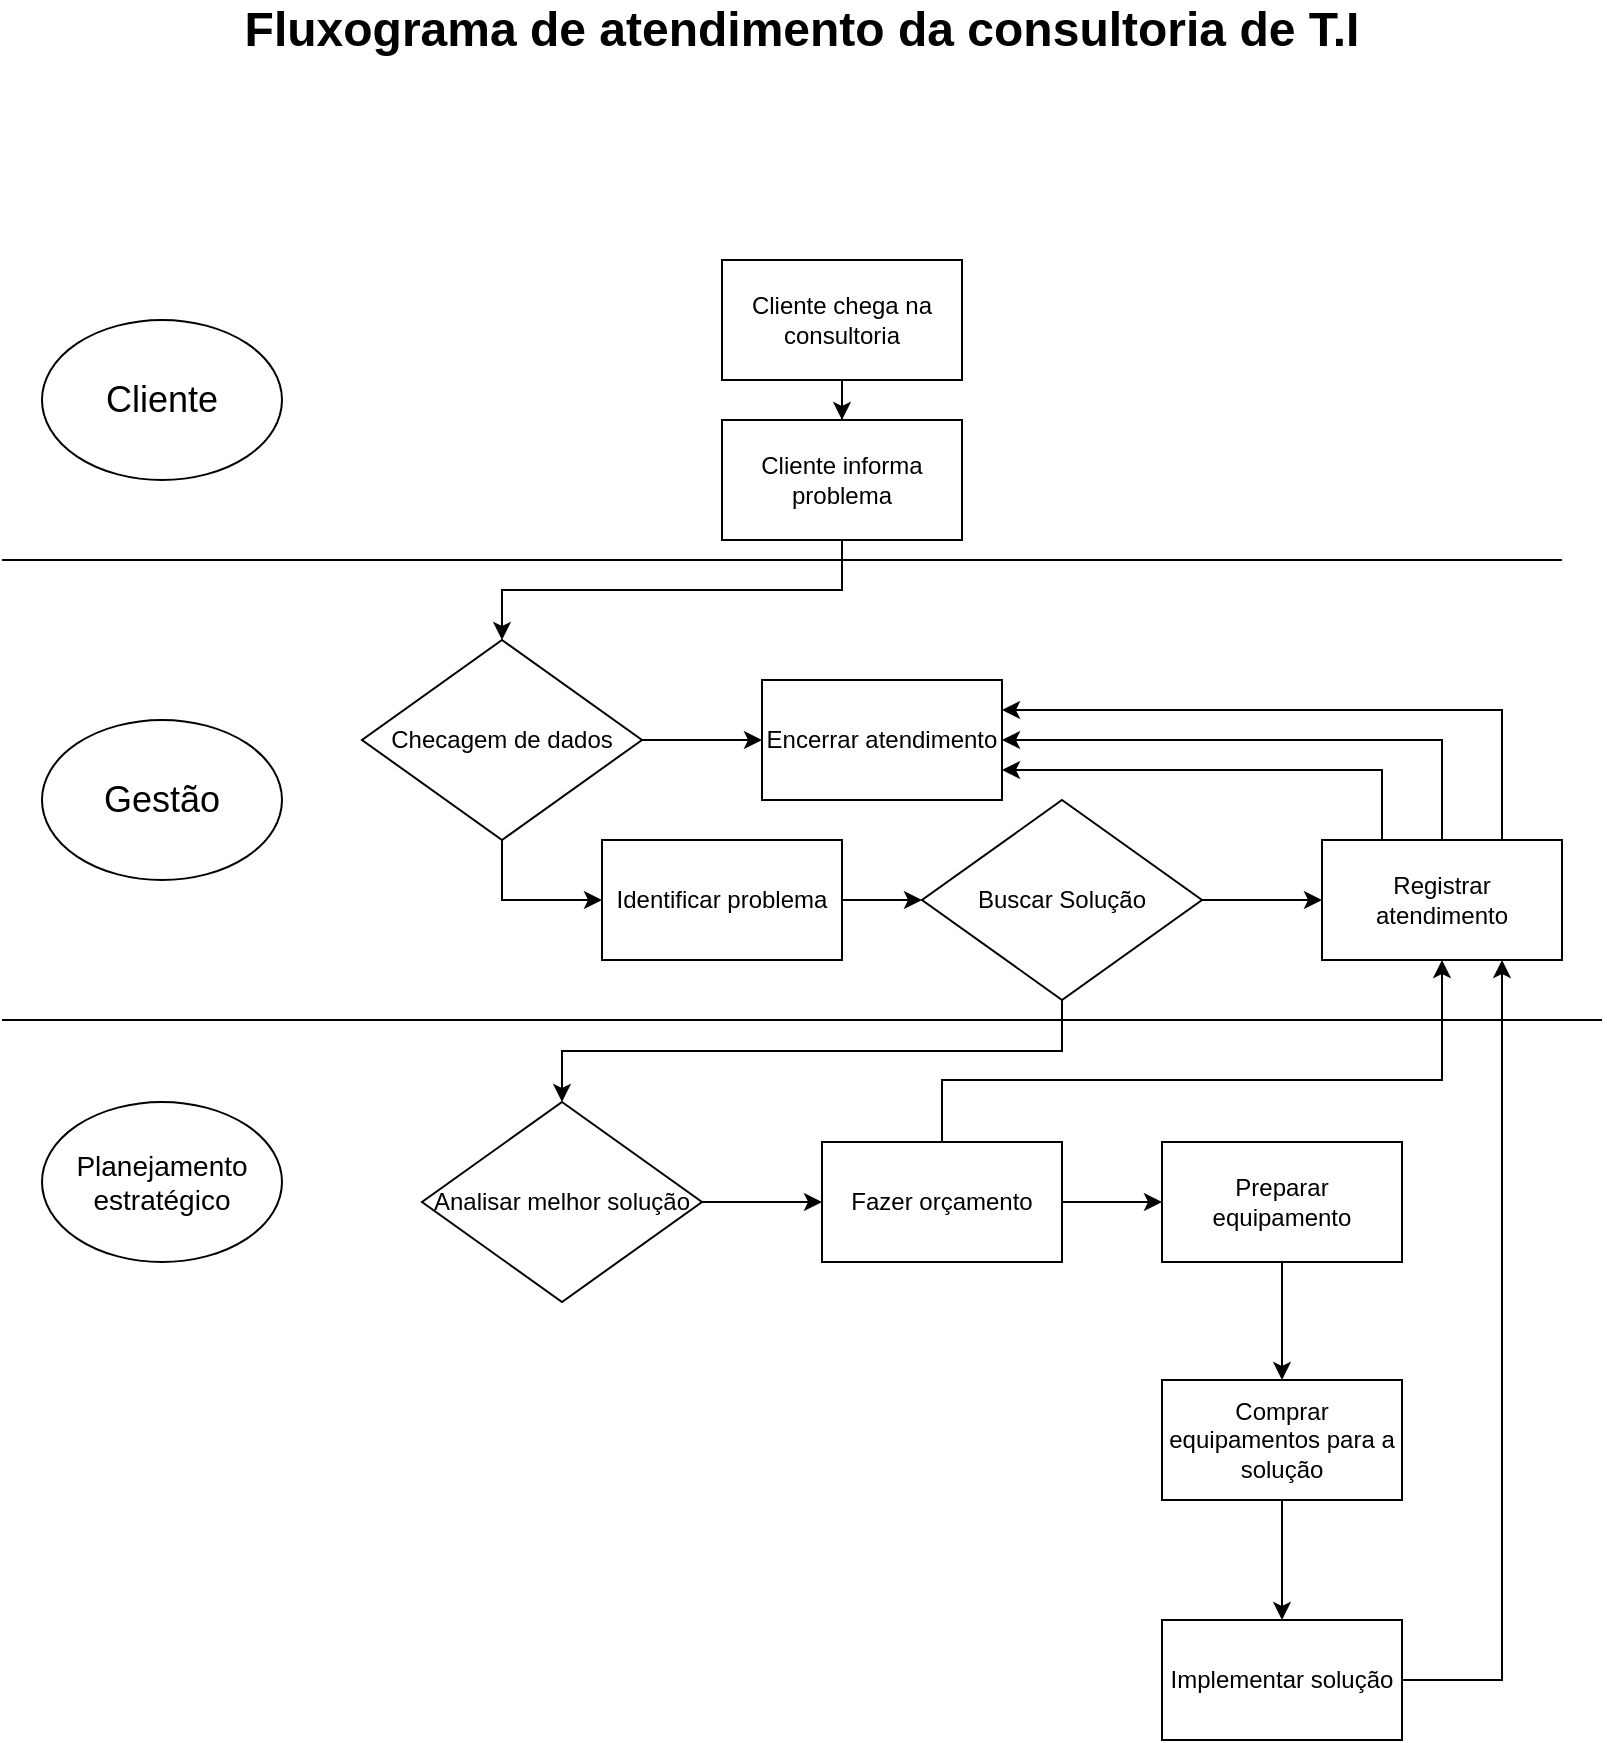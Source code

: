 <mxfile version="26.1.1">
  <diagram name="Página-1" id="AwdVmaXJvkfjlbvvyelJ">
    <mxGraphModel dx="1290" dy="557" grid="1" gridSize="10" guides="1" tooltips="1" connect="1" arrows="1" fold="1" page="1" pageScale="1" pageWidth="827" pageHeight="1169" math="0" shadow="0">
      <root>
        <mxCell id="0" />
        <mxCell id="1" parent="0" />
        <mxCell id="vun-Wb9-s5xzh4HGfUBB-5" value="" style="edgeStyle=orthogonalEdgeStyle;rounded=0;orthogonalLoop=1;jettySize=auto;html=1;" edge="1" parent="1" source="vun-Wb9-s5xzh4HGfUBB-1" target="vun-Wb9-s5xzh4HGfUBB-3">
          <mxGeometry relative="1" as="geometry" />
        </mxCell>
        <mxCell id="vun-Wb9-s5xzh4HGfUBB-1" value="Cliente chega na consultoria" style="rounded=0;whiteSpace=wrap;html=1;" vertex="1" parent="1">
          <mxGeometry x="374" y="200" width="120" height="60" as="geometry" />
        </mxCell>
        <mxCell id="vun-Wb9-s5xzh4HGfUBB-2" value="&lt;font style=&quot;font-size: 18px;&quot;&gt;Cliente&lt;/font&gt;" style="ellipse;whiteSpace=wrap;html=1;" vertex="1" parent="1">
          <mxGeometry x="34" y="230" width="120" height="80" as="geometry" />
        </mxCell>
        <mxCell id="vun-Wb9-s5xzh4HGfUBB-3" value="Cliente informa problema" style="rounded=0;whiteSpace=wrap;html=1;" vertex="1" parent="1">
          <mxGeometry x="374" y="280" width="120" height="60" as="geometry" />
        </mxCell>
        <mxCell id="vun-Wb9-s5xzh4HGfUBB-6" value="" style="endArrow=none;html=1;rounded=0;" edge="1" parent="1">
          <mxGeometry width="50" height="50" relative="1" as="geometry">
            <mxPoint x="14" y="350" as="sourcePoint" />
            <mxPoint x="794" y="350" as="targetPoint" />
          </mxGeometry>
        </mxCell>
        <mxCell id="vun-Wb9-s5xzh4HGfUBB-7" value="&lt;span style=&quot;font-size: 18px;&quot;&gt;Gestão&lt;/span&gt;" style="ellipse;whiteSpace=wrap;html=1;" vertex="1" parent="1">
          <mxGeometry x="34" y="430" width="120" height="80" as="geometry" />
        </mxCell>
        <mxCell id="vun-Wb9-s5xzh4HGfUBB-19" style="edgeStyle=orthogonalEdgeStyle;rounded=0;orthogonalLoop=1;jettySize=auto;html=1;exitX=1;exitY=0.5;exitDx=0;exitDy=0;entryX=0;entryY=0.5;entryDx=0;entryDy=0;" edge="1" parent="1" source="vun-Wb9-s5xzh4HGfUBB-9" target="vun-Wb9-s5xzh4HGfUBB-12">
          <mxGeometry relative="1" as="geometry" />
        </mxCell>
        <mxCell id="vun-Wb9-s5xzh4HGfUBB-9" value="Identificar problema" style="rounded=0;whiteSpace=wrap;html=1;" vertex="1" parent="1">
          <mxGeometry x="314" y="490" width="120" height="60" as="geometry" />
        </mxCell>
        <mxCell id="vun-Wb9-s5xzh4HGfUBB-17" style="edgeStyle=orthogonalEdgeStyle;rounded=0;orthogonalLoop=1;jettySize=auto;html=1;exitX=0.5;exitY=1;exitDx=0;exitDy=0;entryX=0;entryY=0.5;entryDx=0;entryDy=0;" edge="1" parent="1" source="vun-Wb9-s5xzh4HGfUBB-11" target="vun-Wb9-s5xzh4HGfUBB-9">
          <mxGeometry relative="1" as="geometry" />
        </mxCell>
        <mxCell id="vun-Wb9-s5xzh4HGfUBB-18" style="edgeStyle=orthogonalEdgeStyle;rounded=0;orthogonalLoop=1;jettySize=auto;html=1;exitX=1;exitY=0.5;exitDx=0;exitDy=0;entryX=0;entryY=0.5;entryDx=0;entryDy=0;" edge="1" parent="1" source="vun-Wb9-s5xzh4HGfUBB-11" target="vun-Wb9-s5xzh4HGfUBB-14">
          <mxGeometry relative="1" as="geometry" />
        </mxCell>
        <mxCell id="vun-Wb9-s5xzh4HGfUBB-11" value="Checagem de dados" style="rhombus;whiteSpace=wrap;html=1;" vertex="1" parent="1">
          <mxGeometry x="194" y="390" width="140" height="100" as="geometry" />
        </mxCell>
        <mxCell id="vun-Wb9-s5xzh4HGfUBB-20" style="edgeStyle=orthogonalEdgeStyle;rounded=0;orthogonalLoop=1;jettySize=auto;html=1;exitX=1;exitY=0.5;exitDx=0;exitDy=0;entryX=0;entryY=0.5;entryDx=0;entryDy=0;" edge="1" parent="1" source="vun-Wb9-s5xzh4HGfUBB-12" target="vun-Wb9-s5xzh4HGfUBB-13">
          <mxGeometry relative="1" as="geometry" />
        </mxCell>
        <mxCell id="vun-Wb9-s5xzh4HGfUBB-24" style="edgeStyle=orthogonalEdgeStyle;rounded=0;orthogonalLoop=1;jettySize=auto;html=1;exitX=0.5;exitY=1;exitDx=0;exitDy=0;" edge="1" parent="1" source="vun-Wb9-s5xzh4HGfUBB-12" target="vun-Wb9-s5xzh4HGfUBB-22">
          <mxGeometry relative="1" as="geometry" />
        </mxCell>
        <mxCell id="vun-Wb9-s5xzh4HGfUBB-12" value="Buscar Solução" style="rhombus;whiteSpace=wrap;html=1;" vertex="1" parent="1">
          <mxGeometry x="474" y="470" width="140" height="100" as="geometry" />
        </mxCell>
        <mxCell id="vun-Wb9-s5xzh4HGfUBB-21" style="edgeStyle=orthogonalEdgeStyle;rounded=0;orthogonalLoop=1;jettySize=auto;html=1;exitX=0.25;exitY=0;exitDx=0;exitDy=0;entryX=1;entryY=0.75;entryDx=0;entryDy=0;" edge="1" parent="1" source="vun-Wb9-s5xzh4HGfUBB-13" target="vun-Wb9-s5xzh4HGfUBB-14">
          <mxGeometry relative="1" as="geometry" />
        </mxCell>
        <mxCell id="vun-Wb9-s5xzh4HGfUBB-33" style="edgeStyle=orthogonalEdgeStyle;rounded=0;orthogonalLoop=1;jettySize=auto;html=1;exitX=0.75;exitY=0;exitDx=0;exitDy=0;entryX=1;entryY=0.25;entryDx=0;entryDy=0;" edge="1" parent="1" source="vun-Wb9-s5xzh4HGfUBB-13" target="vun-Wb9-s5xzh4HGfUBB-14">
          <mxGeometry relative="1" as="geometry" />
        </mxCell>
        <mxCell id="vun-Wb9-s5xzh4HGfUBB-38" style="edgeStyle=orthogonalEdgeStyle;rounded=0;orthogonalLoop=1;jettySize=auto;html=1;exitX=0.5;exitY=0;exitDx=0;exitDy=0;entryX=1;entryY=0.5;entryDx=0;entryDy=0;" edge="1" parent="1" source="vun-Wb9-s5xzh4HGfUBB-13" target="vun-Wb9-s5xzh4HGfUBB-14">
          <mxGeometry relative="1" as="geometry" />
        </mxCell>
        <mxCell id="vun-Wb9-s5xzh4HGfUBB-13" value="Registrar atendimento" style="rounded=0;whiteSpace=wrap;html=1;" vertex="1" parent="1">
          <mxGeometry x="674" y="490" width="120" height="60" as="geometry" />
        </mxCell>
        <mxCell id="vun-Wb9-s5xzh4HGfUBB-14" value="Encerrar atendimento" style="rounded=0;whiteSpace=wrap;html=1;" vertex="1" parent="1">
          <mxGeometry x="394" y="410" width="120" height="60" as="geometry" />
        </mxCell>
        <mxCell id="vun-Wb9-s5xzh4HGfUBB-15" style="edgeStyle=orthogonalEdgeStyle;rounded=0;orthogonalLoop=1;jettySize=auto;html=1;exitX=0.5;exitY=1;exitDx=0;exitDy=0;entryX=0.5;entryY=0;entryDx=0;entryDy=0;" edge="1" parent="1" source="vun-Wb9-s5xzh4HGfUBB-3" target="vun-Wb9-s5xzh4HGfUBB-11">
          <mxGeometry relative="1" as="geometry" />
        </mxCell>
        <mxCell id="vun-Wb9-s5xzh4HGfUBB-28" style="edgeStyle=orthogonalEdgeStyle;rounded=0;orthogonalLoop=1;jettySize=auto;html=1;exitX=1;exitY=0.5;exitDx=0;exitDy=0;entryX=0;entryY=0.5;entryDx=0;entryDy=0;" edge="1" parent="1" source="vun-Wb9-s5xzh4HGfUBB-22" target="vun-Wb9-s5xzh4HGfUBB-27">
          <mxGeometry relative="1" as="geometry" />
        </mxCell>
        <mxCell id="vun-Wb9-s5xzh4HGfUBB-22" value="Analisar melhor solução" style="rhombus;whiteSpace=wrap;html=1;" vertex="1" parent="1">
          <mxGeometry x="224" y="621" width="140" height="100" as="geometry" />
        </mxCell>
        <mxCell id="vun-Wb9-s5xzh4HGfUBB-23" value="" style="endArrow=none;html=1;rounded=0;" edge="1" parent="1">
          <mxGeometry width="50" height="50" relative="1" as="geometry">
            <mxPoint x="14" y="580" as="sourcePoint" />
            <mxPoint x="814" y="580" as="targetPoint" />
          </mxGeometry>
        </mxCell>
        <mxCell id="vun-Wb9-s5xzh4HGfUBB-25" value="&lt;font style=&quot;font-size: 14px;&quot;&gt;Planejamento estratégico&lt;/font&gt;" style="ellipse;whiteSpace=wrap;html=1;" vertex="1" parent="1">
          <mxGeometry x="34" y="621" width="120" height="80" as="geometry" />
        </mxCell>
        <mxCell id="vun-Wb9-s5xzh4HGfUBB-35" style="edgeStyle=orthogonalEdgeStyle;rounded=0;orthogonalLoop=1;jettySize=auto;html=1;exitX=0.5;exitY=1;exitDx=0;exitDy=0;" edge="1" parent="1" source="vun-Wb9-s5xzh4HGfUBB-26" target="vun-Wb9-s5xzh4HGfUBB-34">
          <mxGeometry relative="1" as="geometry" />
        </mxCell>
        <mxCell id="vun-Wb9-s5xzh4HGfUBB-26" value="Preparar equipamento" style="rounded=0;whiteSpace=wrap;html=1;" vertex="1" parent="1">
          <mxGeometry x="594" y="641" width="120" height="60" as="geometry" />
        </mxCell>
        <mxCell id="vun-Wb9-s5xzh4HGfUBB-29" style="edgeStyle=orthogonalEdgeStyle;rounded=0;orthogonalLoop=1;jettySize=auto;html=1;exitX=1;exitY=0.5;exitDx=0;exitDy=0;entryX=0;entryY=0.5;entryDx=0;entryDy=0;" edge="1" parent="1" source="vun-Wb9-s5xzh4HGfUBB-27" target="vun-Wb9-s5xzh4HGfUBB-26">
          <mxGeometry relative="1" as="geometry" />
        </mxCell>
        <mxCell id="vun-Wb9-s5xzh4HGfUBB-37" style="edgeStyle=orthogonalEdgeStyle;rounded=0;orthogonalLoop=1;jettySize=auto;html=1;exitX=0.5;exitY=0;exitDx=0;exitDy=0;entryX=0.5;entryY=1;entryDx=0;entryDy=0;" edge="1" parent="1" source="vun-Wb9-s5xzh4HGfUBB-27" target="vun-Wb9-s5xzh4HGfUBB-13">
          <mxGeometry relative="1" as="geometry">
            <Array as="points">
              <mxPoint x="484" y="610" />
              <mxPoint x="734" y="610" />
            </Array>
          </mxGeometry>
        </mxCell>
        <mxCell id="vun-Wb9-s5xzh4HGfUBB-27" value="Fazer orçamento" style="rounded=0;whiteSpace=wrap;html=1;" vertex="1" parent="1">
          <mxGeometry x="424" y="641" width="120" height="60" as="geometry" />
        </mxCell>
        <mxCell id="vun-Wb9-s5xzh4HGfUBB-32" style="edgeStyle=orthogonalEdgeStyle;rounded=0;orthogonalLoop=1;jettySize=auto;html=1;exitX=1;exitY=0.5;exitDx=0;exitDy=0;entryX=0.75;entryY=1;entryDx=0;entryDy=0;" edge="1" parent="1" source="vun-Wb9-s5xzh4HGfUBB-30" target="vun-Wb9-s5xzh4HGfUBB-13">
          <mxGeometry relative="1" as="geometry" />
        </mxCell>
        <mxCell id="vun-Wb9-s5xzh4HGfUBB-30" value="Implementar solução" style="rounded=0;whiteSpace=wrap;html=1;" vertex="1" parent="1">
          <mxGeometry x="594" y="880" width="120" height="60" as="geometry" />
        </mxCell>
        <mxCell id="vun-Wb9-s5xzh4HGfUBB-36" style="edgeStyle=orthogonalEdgeStyle;rounded=0;orthogonalLoop=1;jettySize=auto;html=1;exitX=0.5;exitY=1;exitDx=0;exitDy=0;entryX=0.5;entryY=0;entryDx=0;entryDy=0;" edge="1" parent="1" source="vun-Wb9-s5xzh4HGfUBB-34" target="vun-Wb9-s5xzh4HGfUBB-30">
          <mxGeometry relative="1" as="geometry" />
        </mxCell>
        <mxCell id="vun-Wb9-s5xzh4HGfUBB-34" value="Comprar equipamentos para a solução" style="rounded=0;whiteSpace=wrap;html=1;" vertex="1" parent="1">
          <mxGeometry x="594" y="760" width="120" height="60" as="geometry" />
        </mxCell>
        <mxCell id="vun-Wb9-s5xzh4HGfUBB-39" value="&lt;b&gt;&lt;font style=&quot;font-size: 24px;&quot;&gt;Fluxograma de atendimento da consultoria de T.I&lt;/font&gt;&lt;/b&gt;" style="text;html=1;align=center;verticalAlign=middle;whiteSpace=wrap;rounded=0;" vertex="1" parent="1">
          <mxGeometry x="121" y="70" width="586" height="30" as="geometry" />
        </mxCell>
      </root>
    </mxGraphModel>
  </diagram>
</mxfile>
